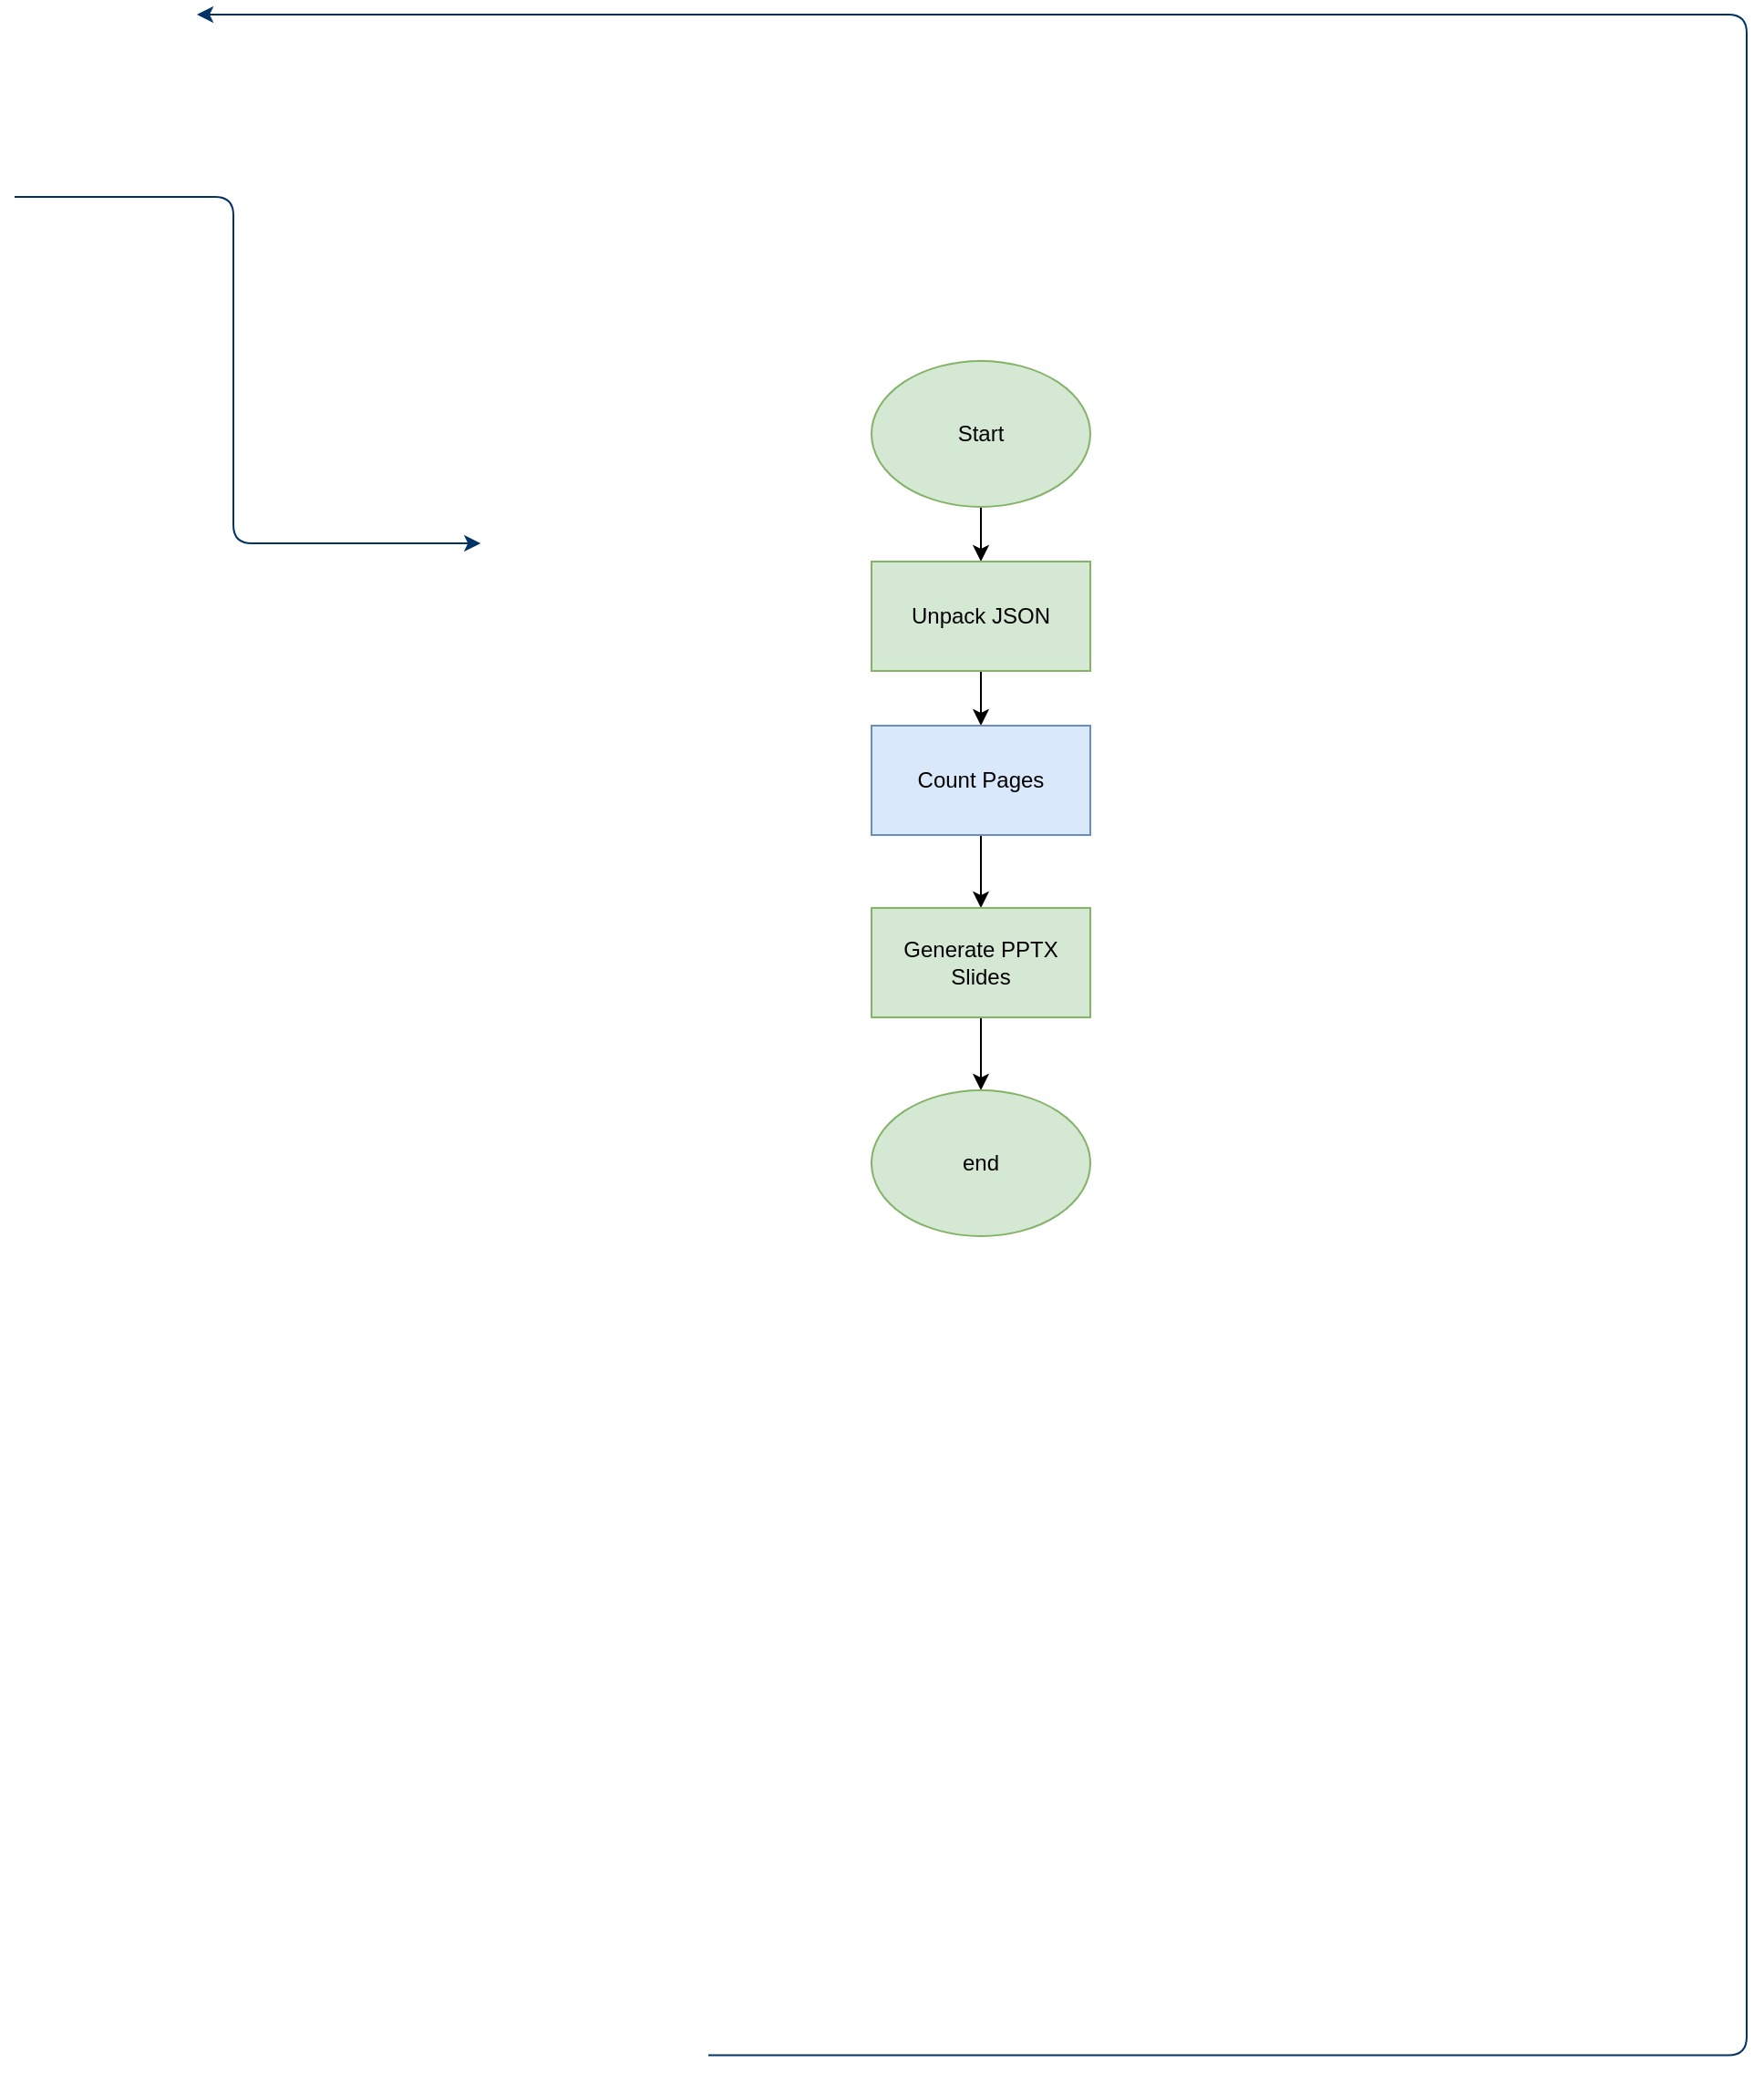 <mxfile version="21.6.1" type="device" pages="9">
  <diagram id="6a731a19-8d31-9384-78a2-239565b7b9f0" name="Page-1">
    <mxGraphModel dx="1050" dy="621" grid="1" gridSize="10" guides="1" tooltips="1" connect="1" arrows="1" fold="1" page="1" pageScale="1" pageWidth="1169" pageHeight="827" background="none" math="0" shadow="0">
      <root>
        <mxCell id="0" />
        <mxCell id="1" parent="0" />
        <mxCell id="45" value="" style="edgeStyle=elbowEdgeStyle;elbow=horizontal;exitX=1;exitY=0.5;exitPerimeter=0;entryX=0.905;entryY=0.5;entryPerimeter=0;fontStyle=1;strokeColor=#003366;strokeWidth=1;html=1;" parent="1" target="34" edge="1">
          <mxGeometry width="100" height="100" as="geometry">
            <mxPoint x="380.5" y="1119.25" as="sourcePoint" />
            <mxPoint x="100" as="targetPoint" />
            <Array as="points">
              <mxPoint x="950" y="1320" />
            </Array>
          </mxGeometry>
        </mxCell>
        <mxCell id="54" value="" style="edgeStyle=elbowEdgeStyle;elbow=horizontal;exitX=0;exitY=0.5;exitPerimeter=0;entryX=0.095;entryY=0.5;entryPerimeter=0;fontStyle=1;strokeColor=#003366;strokeWidth=1;html=1;" parent="1" source="37" edge="1">
          <mxGeometry width="100" height="100" as="geometry">
            <mxPoint y="100" as="sourcePoint" />
            <mxPoint x="255.605" y="290" as="targetPoint" />
            <Array as="points">
              <mxPoint x="120" y="970" />
            </Array>
          </mxGeometry>
        </mxCell>
        <mxCell id="KTG8IBLN-vDnrSHWCex_-54" style="edgeStyle=orthogonalEdgeStyle;rounded=0;orthogonalLoop=1;jettySize=auto;html=1;exitX=0.5;exitY=1;exitDx=0;exitDy=0;entryX=0.5;entryY=0;entryDx=0;entryDy=0;" edge="1" parent="1" source="76cdxx3hCkQe9aA7eEIk-56" target="76cdxx3hCkQe9aA7eEIk-63">
          <mxGeometry relative="1" as="geometry" />
        </mxCell>
        <mxCell id="76cdxx3hCkQe9aA7eEIk-56" value="Start" style="ellipse;whiteSpace=wrap;html=1;fillColor=#d5e8d4;strokeColor=#82b366;" vertex="1" parent="1">
          <mxGeometry x="470" y="190" width="120" height="80" as="geometry" />
        </mxCell>
        <mxCell id="76cdxx3hCkQe9aA7eEIk-66" style="edgeStyle=orthogonalEdgeStyle;rounded=0;orthogonalLoop=1;jettySize=auto;html=1;exitX=0.5;exitY=1;exitDx=0;exitDy=0;entryX=0.5;entryY=0;entryDx=0;entryDy=0;" edge="1" parent="1" source="76cdxx3hCkQe9aA7eEIk-63" target="76cdxx3hCkQe9aA7eEIk-65">
          <mxGeometry relative="1" as="geometry" />
        </mxCell>
        <mxCell id="76cdxx3hCkQe9aA7eEIk-63" value="Unpack JSON" style="rounded=0;whiteSpace=wrap;html=1;fillColor=#d5e8d4;strokeColor=#82b366;" vertex="1" parent="1">
          <mxGeometry x="470" y="300" width="120" height="60" as="geometry" />
        </mxCell>
        <mxCell id="76cdxx3hCkQe9aA7eEIk-68" style="edgeStyle=orthogonalEdgeStyle;rounded=0;orthogonalLoop=1;jettySize=auto;html=1;exitX=0.5;exitY=1;exitDx=0;exitDy=0;entryX=0.5;entryY=0;entryDx=0;entryDy=0;" edge="1" parent="1" source="76cdxx3hCkQe9aA7eEIk-65" target="76cdxx3hCkQe9aA7eEIk-67">
          <mxGeometry relative="1" as="geometry" />
        </mxCell>
        <mxCell id="76cdxx3hCkQe9aA7eEIk-65" value="Count Pages" style="rounded=0;whiteSpace=wrap;html=1;fillColor=#dae8fc;strokeColor=#6c8ebf;" vertex="1" parent="1">
          <mxGeometry x="470" y="390" width="120" height="60" as="geometry" />
        </mxCell>
        <mxCell id="KTG8IBLN-vDnrSHWCex_-55" style="edgeStyle=orthogonalEdgeStyle;rounded=0;orthogonalLoop=1;jettySize=auto;html=1;exitX=0.5;exitY=1;exitDx=0;exitDy=0;entryX=0.5;entryY=0;entryDx=0;entryDy=0;" edge="1" parent="1" source="76cdxx3hCkQe9aA7eEIk-67" target="76cdxx3hCkQe9aA7eEIk-71">
          <mxGeometry relative="1" as="geometry" />
        </mxCell>
        <mxCell id="76cdxx3hCkQe9aA7eEIk-67" value="Generate PPTX&lt;br&gt;Slides" style="rounded=0;whiteSpace=wrap;html=1;fillColor=#d5e8d4;strokeColor=#82b366;" vertex="1" parent="1">
          <mxGeometry x="470" y="490" width="120" height="60" as="geometry" />
        </mxCell>
        <mxCell id="76cdxx3hCkQe9aA7eEIk-71" value="end" style="ellipse;whiteSpace=wrap;html=1;fillColor=#d5e8d4;strokeColor=#82b366;" vertex="1" parent="1">
          <mxGeometry x="470" y="590" width="120" height="80" as="geometry" />
        </mxCell>
      </root>
    </mxGraphModel>
  </diagram>
  <diagram id="b1gXTmzkl18julMsQB1U" name="Page-2">
    <mxGraphModel dx="1050" dy="1721" grid="1" gridSize="10" guides="1" tooltips="1" connect="1" arrows="1" fold="1" page="1" pageScale="1" pageWidth="850" pageHeight="1100" math="0" shadow="0">
      <root>
        <mxCell id="0" />
        <mxCell id="1" parent="0" />
        <mxCell id="zSqUxd0qQ4bsy7hK--BP-5" style="edgeStyle=orthogonalEdgeStyle;rounded=0;orthogonalLoop=1;jettySize=auto;html=1;exitX=0.5;exitY=1;exitDx=0;exitDy=0;entryX=0.5;entryY=0;entryDx=0;entryDy=0;" edge="1" parent="1" source="zSqUxd0qQ4bsy7hK--BP-3" target="zSqUxd0qQ4bsy7hK--BP-4">
          <mxGeometry relative="1" as="geometry" />
        </mxCell>
        <mxCell id="zSqUxd0qQ4bsy7hK--BP-3" value="Start" style="ellipse;whiteSpace=wrap;html=1;fillColor=#d5e8d4;strokeColor=#82b366;" vertex="1" parent="1">
          <mxGeometry x="350" y="190" width="120" height="80" as="geometry" />
        </mxCell>
        <mxCell id="zSqUxd0qQ4bsy7hK--BP-8" value="NO" style="edgeStyle=orthogonalEdgeStyle;rounded=0;orthogonalLoop=1;jettySize=auto;html=1;exitX=1;exitY=0.5;exitDx=0;exitDy=0;entryX=0;entryY=0.5;entryDx=0;entryDy=0;" edge="1" parent="1" source="zSqUxd0qQ4bsy7hK--BP-4" target="zSqUxd0qQ4bsy7hK--BP-7">
          <mxGeometry relative="1" as="geometry" />
        </mxCell>
        <mxCell id="zSqUxd0qQ4bsy7hK--BP-43" value="YES" style="edgeStyle=orthogonalEdgeStyle;rounded=0;orthogonalLoop=1;jettySize=auto;html=1;exitX=0.5;exitY=1;exitDx=0;exitDy=0;entryX=0.5;entryY=0;entryDx=0;entryDy=0;" edge="1" parent="1" source="zSqUxd0qQ4bsy7hK--BP-4" target="zSqUxd0qQ4bsy7hK--BP-37">
          <mxGeometry relative="1" as="geometry" />
        </mxCell>
        <mxCell id="zSqUxd0qQ4bsy7hK--BP-4" value="Last Page" style="rhombus;whiteSpace=wrap;html=1;fillColor=#d5e8d4;strokeColor=#82b366;" vertex="1" parent="1">
          <mxGeometry x="370" y="390" width="80" height="80" as="geometry" />
        </mxCell>
        <mxCell id="zSqUxd0qQ4bsy7hK--BP-9" style="edgeStyle=orthogonalEdgeStyle;rounded=0;orthogonalLoop=1;jettySize=auto;html=1;exitX=0.5;exitY=0;exitDx=0;exitDy=0;entryX=0.5;entryY=0;entryDx=0;entryDy=0;" edge="1" parent="1" source="zSqUxd0qQ4bsy7hK--BP-7" target="zSqUxd0qQ4bsy7hK--BP-4">
          <mxGeometry relative="1" as="geometry">
            <Array as="points">
              <mxPoint x="610" y="320" />
              <mxPoint x="410" y="320" />
            </Array>
          </mxGeometry>
        </mxCell>
        <mxCell id="zSqUxd0qQ4bsy7hK--BP-11" style="edgeStyle=orthogonalEdgeStyle;rounded=0;orthogonalLoop=1;jettySize=auto;html=1;exitX=0.5;exitY=1;exitDx=0;exitDy=0;" edge="1" parent="1" source="zSqUxd0qQ4bsy7hK--BP-7" target="zSqUxd0qQ4bsy7hK--BP-10">
          <mxGeometry relative="1" as="geometry" />
        </mxCell>
        <mxCell id="zSqUxd0qQ4bsy7hK--BP-7" value="Match/Case&lt;br&gt;Slide Types" style="rounded=0;whiteSpace=wrap;html=1;fillColor=#d5e8d4;strokeColor=#82b366;" vertex="1" parent="1">
          <mxGeometry x="550" y="400" width="120" height="60" as="geometry" />
        </mxCell>
        <mxCell id="zSqUxd0qQ4bsy7hK--BP-14" value="NO" style="edgeStyle=orthogonalEdgeStyle;rounded=0;orthogonalLoop=1;jettySize=auto;html=1;exitX=0.5;exitY=1;exitDx=0;exitDy=0;entryX=0.5;entryY=0;entryDx=0;entryDy=0;" edge="1" parent="1" source="zSqUxd0qQ4bsy7hK--BP-10" target="zSqUxd0qQ4bsy7hK--BP-13">
          <mxGeometry relative="1" as="geometry" />
        </mxCell>
        <mxCell id="zSqUxd0qQ4bsy7hK--BP-27" value="YES" style="edgeStyle=orthogonalEdgeStyle;rounded=0;orthogonalLoop=1;jettySize=auto;html=1;exitX=1;exitY=0.5;exitDx=0;exitDy=0;entryX=0;entryY=0.5;entryDx=0;entryDy=0;" edge="1" parent="1" source="zSqUxd0qQ4bsy7hK--BP-10" target="zSqUxd0qQ4bsy7hK--BP-21">
          <mxGeometry relative="1" as="geometry" />
        </mxCell>
        <mxCell id="zSqUxd0qQ4bsy7hK--BP-10" value="Type&lt;br&gt;TITLE" style="rhombus;whiteSpace=wrap;html=1;fillColor=#d5e8d4;strokeColor=#82b366;" vertex="1" parent="1">
          <mxGeometry x="570" y="530" width="80" height="80" as="geometry" />
        </mxCell>
        <mxCell id="zSqUxd0qQ4bsy7hK--BP-16" style="edgeStyle=orthogonalEdgeStyle;rounded=0;orthogonalLoop=1;jettySize=auto;html=1;exitX=0.5;exitY=1;exitDx=0;exitDy=0;entryX=0.5;entryY=0;entryDx=0;entryDy=0;" edge="1" parent="1" source="zSqUxd0qQ4bsy7hK--BP-13" target="zSqUxd0qQ4bsy7hK--BP-15">
          <mxGeometry relative="1" as="geometry" />
        </mxCell>
        <mxCell id="zSqUxd0qQ4bsy7hK--BP-26" value="YES" style="edgeStyle=orthogonalEdgeStyle;rounded=0;orthogonalLoop=1;jettySize=auto;html=1;exitX=1;exitY=0.5;exitDx=0;exitDy=0;entryX=0;entryY=0.5;entryDx=0;entryDy=0;" edge="1" parent="1" source="zSqUxd0qQ4bsy7hK--BP-13" target="zSqUxd0qQ4bsy7hK--BP-22">
          <mxGeometry relative="1" as="geometry" />
        </mxCell>
        <mxCell id="fr7GO6VP7exdlCPfl5m8-1" value="NO" style="edgeStyle=orthogonalEdgeStyle;rounded=0;orthogonalLoop=1;jettySize=auto;html=1;" edge="1" parent="1" source="zSqUxd0qQ4bsy7hK--BP-13" target="zSqUxd0qQ4bsy7hK--BP-15">
          <mxGeometry relative="1" as="geometry" />
        </mxCell>
        <mxCell id="zSqUxd0qQ4bsy7hK--BP-13" value="Type&lt;br&gt;TXT" style="rhombus;whiteSpace=wrap;html=1;fillColor=#d5e8d4;strokeColor=#82b366;" vertex="1" parent="1">
          <mxGeometry x="570" y="660" width="80" height="80" as="geometry" />
        </mxCell>
        <mxCell id="zSqUxd0qQ4bsy7hK--BP-18" value="NO" style="edgeStyle=orthogonalEdgeStyle;rounded=0;orthogonalLoop=1;jettySize=auto;html=1;exitX=0.5;exitY=1;exitDx=0;exitDy=0;entryX=0.5;entryY=0;entryDx=0;entryDy=0;" edge="1" parent="1" source="zSqUxd0qQ4bsy7hK--BP-15" target="zSqUxd0qQ4bsy7hK--BP-17">
          <mxGeometry relative="1" as="geometry" />
        </mxCell>
        <mxCell id="zSqUxd0qQ4bsy7hK--BP-28" value="YES" style="edgeStyle=orthogonalEdgeStyle;rounded=0;orthogonalLoop=1;jettySize=auto;html=1;exitX=1;exitY=0.5;exitDx=0;exitDy=0;entryX=0;entryY=0.5;entryDx=0;entryDy=0;" edge="1" parent="1" source="zSqUxd0qQ4bsy7hK--BP-15" target="zSqUxd0qQ4bsy7hK--BP-23">
          <mxGeometry relative="1" as="geometry" />
        </mxCell>
        <mxCell id="zSqUxd0qQ4bsy7hK--BP-15" value="Type&lt;br&gt;LIST" style="rhombus;whiteSpace=wrap;html=1;fillColor=#d5e8d4;strokeColor=#82b366;" vertex="1" parent="1">
          <mxGeometry x="570" y="790" width="80" height="80" as="geometry" />
        </mxCell>
        <mxCell id="zSqUxd0qQ4bsy7hK--BP-20" value="NO" style="edgeStyle=orthogonalEdgeStyle;rounded=0;orthogonalLoop=1;jettySize=auto;html=1;exitX=0.5;exitY=1;exitDx=0;exitDy=0;entryX=0.5;entryY=0;entryDx=0;entryDy=0;" edge="1" parent="1" source="zSqUxd0qQ4bsy7hK--BP-17" target="zSqUxd0qQ4bsy7hK--BP-19">
          <mxGeometry relative="1" as="geometry" />
        </mxCell>
        <mxCell id="zSqUxd0qQ4bsy7hK--BP-29" value="YES" style="edgeStyle=orthogonalEdgeStyle;rounded=0;orthogonalLoop=1;jettySize=auto;html=1;exitX=1;exitY=0.5;exitDx=0;exitDy=0;entryX=0;entryY=0.5;entryDx=0;entryDy=0;" edge="1" parent="1" source="zSqUxd0qQ4bsy7hK--BP-17" target="zSqUxd0qQ4bsy7hK--BP-24">
          <mxGeometry relative="1" as="geometry" />
        </mxCell>
        <mxCell id="zSqUxd0qQ4bsy7hK--BP-17" value="Type&lt;br&gt;PICTURE" style="rhombus;whiteSpace=wrap;html=1;fillColor=#d5e8d4;strokeColor=#82b366;" vertex="1" parent="1">
          <mxGeometry x="570" y="920" width="80" height="80" as="geometry" />
        </mxCell>
        <mxCell id="zSqUxd0qQ4bsy7hK--BP-30" value="YES" style="edgeStyle=orthogonalEdgeStyle;rounded=0;orthogonalLoop=1;jettySize=auto;html=1;exitX=1;exitY=0.5;exitDx=0;exitDy=0;entryX=0;entryY=0.5;entryDx=0;entryDy=0;" edge="1" parent="1" source="zSqUxd0qQ4bsy7hK--BP-19" target="zSqUxd0qQ4bsy7hK--BP-25">
          <mxGeometry relative="1" as="geometry" />
        </mxCell>
        <mxCell id="zSqUxd0qQ4bsy7hK--BP-32" value="NO" style="edgeStyle=orthogonalEdgeStyle;rounded=0;orthogonalLoop=1;jettySize=auto;html=1;exitX=0.5;exitY=1;exitDx=0;exitDy=0;entryX=0.5;entryY=0;entryDx=0;entryDy=0;" edge="1" parent="1" source="zSqUxd0qQ4bsy7hK--BP-19" target="zSqUxd0qQ4bsy7hK--BP-31">
          <mxGeometry relative="1" as="geometry" />
        </mxCell>
        <mxCell id="zSqUxd0qQ4bsy7hK--BP-19" value="Type&lt;br&gt;PLOT" style="rhombus;whiteSpace=wrap;html=1;fillColor=#d5e8d4;strokeColor=#82b366;" vertex="1" parent="1">
          <mxGeometry x="570" y="1050" width="80" height="80" as="geometry" />
        </mxCell>
        <mxCell id="zSqUxd0qQ4bsy7hK--BP-21" value="GenTitleSlide()" style="rounded=0;whiteSpace=wrap;html=1;fillColor=#d5e8d4;strokeColor=#82b366;" vertex="1" parent="1">
          <mxGeometry x="790" y="540" width="120" height="60" as="geometry" />
        </mxCell>
        <mxCell id="zSqUxd0qQ4bsy7hK--BP-22" value="GenTextSlide()" style="rounded=0;whiteSpace=wrap;html=1;fillColor=#d5e8d4;strokeColor=#82b366;" vertex="1" parent="1">
          <mxGeometry x="790" y="670" width="120" height="60" as="geometry" />
        </mxCell>
        <mxCell id="zSqUxd0qQ4bsy7hK--BP-23" value="GenListSlide()" style="rounded=0;whiteSpace=wrap;html=1;fillColor=#d5e8d4;strokeColor=#82b366;" vertex="1" parent="1">
          <mxGeometry x="790" y="800" width="120" height="60" as="geometry" />
        </mxCell>
        <mxCell id="zSqUxd0qQ4bsy7hK--BP-24" value="GenPictureSlide()" style="rounded=0;whiteSpace=wrap;html=1;fillColor=#d5e8d4;strokeColor=#82b366;" vertex="1" parent="1">
          <mxGeometry x="790" y="930" width="120" height="60" as="geometry" />
        </mxCell>
        <mxCell id="zSqUxd0qQ4bsy7hK--BP-25" value="GenPlotSlide()" style="rounded=0;whiteSpace=wrap;html=1;fillColor=#d5e8d4;strokeColor=#82b366;" vertex="1" parent="1">
          <mxGeometry x="790" y="1060" width="120" height="60" as="geometry" />
        </mxCell>
        <mxCell id="zSqUxd0qQ4bsy7hK--BP-34" style="edgeStyle=orthogonalEdgeStyle;rounded=0;orthogonalLoop=1;jettySize=auto;html=1;exitX=1;exitY=0.5;exitDx=0;exitDy=0;entryX=0;entryY=0.5;entryDx=0;entryDy=0;" edge="1" parent="1" source="zSqUxd0qQ4bsy7hK--BP-31" target="zSqUxd0qQ4bsy7hK--BP-33">
          <mxGeometry relative="1" as="geometry" />
        </mxCell>
        <mxCell id="zSqUxd0qQ4bsy7hK--BP-31" value="DEFAULT" style="rhombus;whiteSpace=wrap;html=1;" vertex="1" parent="1">
          <mxGeometry x="570" y="1180" width="80" height="80" as="geometry" />
        </mxCell>
        <mxCell id="zSqUxd0qQ4bsy7hK--BP-33" value="Exception:&lt;br&gt;Unsupported Slide Type" style="rounded=0;whiteSpace=wrap;html=1;" vertex="1" parent="1">
          <mxGeometry x="790" y="1190" width="120" height="60" as="geometry" />
        </mxCell>
        <mxCell id="zSqUxd0qQ4bsy7hK--BP-37" value="End" style="ellipse;whiteSpace=wrap;html=1;fillColor=#d5e8d4;strokeColor=#82b366;" vertex="1" parent="1">
          <mxGeometry x="350" y="530" width="120" height="80" as="geometry" />
        </mxCell>
        <mxCell id="zSqUxd0qQ4bsy7hK--BP-42" value="GenPPTX()" style="text;strokeColor=none;fillColor=none;html=1;fontSize=24;fontStyle=1;verticalAlign=middle;align=center;" vertex="1" parent="1">
          <mxGeometry x="495" y="-10" width="230" height="40" as="geometry" />
        </mxCell>
        <mxCell id="zSqUxd0qQ4bsy7hK--BP-45" style="edgeStyle=orthogonalEdgeStyle;rounded=0;orthogonalLoop=1;jettySize=auto;html=1;exitX=0.5;exitY=1;exitDx=0;exitDy=0;entryX=0.5;entryY=0;entryDx=0;entryDy=0;" edge="1" parent="1" source="zSqUxd0qQ4bsy7hK--BP-44" target="zSqUxd0qQ4bsy7hK--BP-3">
          <mxGeometry relative="1" as="geometry" />
        </mxCell>
        <mxCell id="zSqUxd0qQ4bsy7hK--BP-44" value="Save as&lt;br&gt;filename.pptx" style="shape=parallelogram;perimeter=parallelogramPerimeter;whiteSpace=wrap;html=1;fixedSize=1;fillColor=#d5e8d4;strokeColor=#82b366;" vertex="1" parent="1">
          <mxGeometry x="350" y="80" width="120" height="60" as="geometry" />
        </mxCell>
      </root>
    </mxGraphModel>
  </diagram>
  <diagram id="LwxpTG7QA8kuLgFd490j" name="Page-3">
    <mxGraphModel dx="1050" dy="621" grid="1" gridSize="10" guides="1" tooltips="1" connect="1" arrows="1" fold="1" page="1" pageScale="1" pageWidth="850" pageHeight="1100" math="0" shadow="0">
      <root>
        <mxCell id="0" />
        <mxCell id="1" parent="0" />
        <mxCell id="_nABHGROyhqZWJCQyQNo-1" value="Unpack JSON" style="text;strokeColor=none;fillColor=none;html=1;fontSize=24;fontStyle=1;verticalAlign=middle;align=center;" vertex="1" parent="1">
          <mxGeometry x="340" y="20" width="170" height="40" as="geometry" />
        </mxCell>
        <mxCell id="_nABHGROyhqZWJCQyQNo-5" style="edgeStyle=orthogonalEdgeStyle;rounded=0;orthogonalLoop=1;jettySize=auto;html=1;exitX=0.5;exitY=1;exitDx=0;exitDy=0;entryX=0.5;entryY=0;entryDx=0;entryDy=0;" edge="1" parent="1" source="_nABHGROyhqZWJCQyQNo-2" target="_nABHGROyhqZWJCQyQNo-4">
          <mxGeometry relative="1" as="geometry" />
        </mxCell>
        <mxCell id="_nABHGROyhqZWJCQyQNo-2" value="JSON File" style="shape=parallelogram;perimeter=parallelogramPerimeter;whiteSpace=wrap;html=1;fixedSize=1;fillColor=#d5e8d4;strokeColor=#82b366;" vertex="1" parent="1">
          <mxGeometry x="365" y="80" width="120" height="60" as="geometry" />
        </mxCell>
        <mxCell id="_nABHGROyhqZWJCQyQNo-7" style="edgeStyle=orthogonalEdgeStyle;rounded=0;orthogonalLoop=1;jettySize=auto;html=1;exitX=0.5;exitY=1;exitDx=0;exitDy=0;entryX=0.5;entryY=0;entryDx=0;entryDy=0;" edge="1" parent="1" source="_nABHGROyhqZWJCQyQNo-4" target="_nABHGROyhqZWJCQyQNo-6">
          <mxGeometry relative="1" as="geometry" />
        </mxCell>
        <mxCell id="_nABHGROyhqZWJCQyQNo-4" value="loads.json()" style="rounded=0;whiteSpace=wrap;html=1;fillColor=#d5e8d4;strokeColor=#82b366;" vertex="1" parent="1">
          <mxGeometry x="365" y="200" width="120" height="60" as="geometry" />
        </mxCell>
        <mxCell id="_nABHGROyhqZWJCQyQNo-6" value="Prints(JSON)" style="shape=parallelogram;perimeter=parallelogramPerimeter;whiteSpace=wrap;html=1;fixedSize=1;fillColor=#d5e8d4;strokeColor=#82b366;" vertex="1" parent="1">
          <mxGeometry x="365" y="320" width="120" height="60" as="geometry" />
        </mxCell>
      </root>
    </mxGraphModel>
  </diagram>
  <diagram id="CyYCNupIj_0WycaZg77a" name="Page-4">
    <mxGraphModel dx="1050" dy="621" grid="1" gridSize="10" guides="1" tooltips="1" connect="1" arrows="1" fold="1" page="1" pageScale="1" pageWidth="850" pageHeight="1100" math="0" shadow="0">
      <root>
        <mxCell id="0" />
        <mxCell id="1" parent="0" />
        <mxCell id="0CVorMelU8-zcjIYUX6N-1" value="Count pages" style="text;strokeColor=none;fillColor=none;html=1;fontSize=24;fontStyle=1;verticalAlign=middle;align=center;" vertex="1" parent="1">
          <mxGeometry x="340" y="100" width="160" height="40" as="geometry" />
        </mxCell>
        <mxCell id="0CVorMelU8-zcjIYUX6N-6" style="edgeStyle=orthogonalEdgeStyle;rounded=0;orthogonalLoop=1;jettySize=auto;html=1;exitX=0.5;exitY=1;exitDx=0;exitDy=0;entryX=0.5;entryY=0;entryDx=0;entryDy=0;" edge="1" parent="1" source="0CVorMelU8-zcjIYUX6N-2" target="0CVorMelU8-zcjIYUX6N-5">
          <mxGeometry relative="1" as="geometry" />
        </mxCell>
        <mxCell id="0CVorMelU8-zcjIYUX6N-2" value="start" style="ellipse;whiteSpace=wrap;html=1;" vertex="1" parent="1">
          <mxGeometry x="360" y="310" width="120" height="80" as="geometry" />
        </mxCell>
        <mxCell id="0CVorMelU8-zcjIYUX6N-4" style="edgeStyle=orthogonalEdgeStyle;rounded=0;orthogonalLoop=1;jettySize=auto;html=1;exitX=0.5;exitY=1;exitDx=0;exitDy=0;entryX=0.5;entryY=0;entryDx=0;entryDy=0;" edge="1" parent="1" source="0CVorMelU8-zcjIYUX6N-3" target="0CVorMelU8-zcjIYUX6N-2">
          <mxGeometry relative="1" as="geometry" />
        </mxCell>
        <mxCell id="0CVorMelU8-zcjIYUX6N-3" value="JSON&lt;br&gt;dictionary" style="shape=parallelogram;perimeter=parallelogramPerimeter;whiteSpace=wrap;html=1;fixedSize=1;" vertex="1" parent="1">
          <mxGeometry x="360" y="190" width="120" height="60" as="geometry" />
        </mxCell>
        <mxCell id="0CVorMelU8-zcjIYUX6N-8" style="edgeStyle=orthogonalEdgeStyle;rounded=0;orthogonalLoop=1;jettySize=auto;html=1;exitX=0.5;exitY=1;exitDx=0;exitDy=0;" edge="1" parent="1" source="0CVorMelU8-zcjIYUX6N-5" target="0CVorMelU8-zcjIYUX6N-7">
          <mxGeometry relative="1" as="geometry" />
        </mxCell>
        <mxCell id="0CVorMelU8-zcjIYUX6N-5" value="Counter(pages)" style="rounded=0;whiteSpace=wrap;html=1;" vertex="1" parent="1">
          <mxGeometry x="360" y="440" width="120" height="60" as="geometry" />
        </mxCell>
        <mxCell id="0CVorMelU8-zcjIYUX6N-10" style="edgeStyle=orthogonalEdgeStyle;rounded=0;orthogonalLoop=1;jettySize=auto;html=1;exitX=0.5;exitY=1;exitDx=0;exitDy=0;" edge="1" parent="1" source="0CVorMelU8-zcjIYUX6N-7" target="0CVorMelU8-zcjIYUX6N-9">
          <mxGeometry relative="1" as="geometry" />
        </mxCell>
        <mxCell id="0CVorMelU8-zcjIYUX6N-7" value="total_pages" style="shape=parallelogram;perimeter=parallelogramPerimeter;whiteSpace=wrap;html=1;fixedSize=1;" vertex="1" parent="1">
          <mxGeometry x="360" y="580" width="120" height="60" as="geometry" />
        </mxCell>
        <mxCell id="0CVorMelU8-zcjIYUX6N-9" value="end" style="ellipse;whiteSpace=wrap;html=1;" vertex="1" parent="1">
          <mxGeometry x="360" y="710" width="120" height="80" as="geometry" />
        </mxCell>
      </root>
    </mxGraphModel>
  </diagram>
  <diagram id="n-ywczaPyEFuN8P-5DlL" name="Page-5">
    <mxGraphModel dx="1050" dy="1721" grid="1" gridSize="10" guides="1" tooltips="1" connect="1" arrows="1" fold="1" page="1" pageScale="1" pageWidth="850" pageHeight="1100" math="0" shadow="0">
      <root>
        <mxCell id="0" />
        <mxCell id="1" parent="0" />
        <mxCell id="LMty3lx9UMoHID9Vutdv-1" value="GenTextFile()" style="text;strokeColor=none;fillColor=none;html=1;fontSize=24;fontStyle=1;verticalAlign=middle;align=center;" vertex="1" parent="1">
          <mxGeometry x="360" y="-40" width="100" height="40" as="geometry" />
        </mxCell>
        <mxCell id="2Qj7Z7prdVUZrqBDubkO-5" style="edgeStyle=orthogonalEdgeStyle;rounded=0;orthogonalLoop=1;jettySize=auto;html=1;exitX=0.5;exitY=1;exitDx=0;exitDy=0;" edge="1" parent="1" source="LMty3lx9UMoHID9Vutdv-2" target="2Qj7Z7prdVUZrqBDubkO-2">
          <mxGeometry relative="1" as="geometry" />
        </mxCell>
        <mxCell id="LMty3lx9UMoHID9Vutdv-2" value="start" style="ellipse;whiteSpace=wrap;html=1;" vertex="1" parent="1">
          <mxGeometry x="350" y="140" width="120" height="80" as="geometry" />
        </mxCell>
        <mxCell id="2Qj7Z7prdVUZrqBDubkO-6" style="edgeStyle=orthogonalEdgeStyle;rounded=0;orthogonalLoop=1;jettySize=auto;html=1;exitX=0.5;exitY=1;exitDx=0;exitDy=0;entryX=0.5;entryY=0;entryDx=0;entryDy=0;" edge="1" parent="1" source="LMty3lx9UMoHID9Vutdv-3" target="LMty3lx9UMoHID9Vutdv-2">
          <mxGeometry relative="1" as="geometry" />
        </mxCell>
        <mxCell id="LMty3lx9UMoHID9Vutdv-3" value="Receive data&lt;br&gt;from&lt;br&gt;GENPPTX" style="shape=parallelogram;perimeter=parallelogramPerimeter;whiteSpace=wrap;html=1;fixedSize=1;" vertex="1" parent="1">
          <mxGeometry x="350" y="30" width="120" height="60" as="geometry" />
        </mxCell>
        <mxCell id="5ri1x1vNO1LDh6Uj5rl5-4" value="YES" style="edgeStyle=orthogonalEdgeStyle;rounded=0;orthogonalLoop=1;jettySize=auto;html=1;exitX=0.5;exitY=1;exitDx=0;exitDy=0;" edge="1" parent="1" source="H_JHZbV8j1LzkQ7U2dm2-1" target="5ri1x1vNO1LDh6Uj5rl5-3">
          <mxGeometry relative="1" as="geometry" />
        </mxCell>
        <mxCell id="5ri1x1vNO1LDh6Uj5rl5-7" value="NO" style="edgeStyle=orthogonalEdgeStyle;rounded=0;orthogonalLoop=1;jettySize=auto;html=1;exitX=1;exitY=0.5;exitDx=0;exitDy=0;entryX=0;entryY=0.5;entryDx=0;entryDy=0;" edge="1" parent="1" source="H_JHZbV8j1LzkQ7U2dm2-1" target="5ri1x1vNO1LDh6Uj5rl5-6">
          <mxGeometry relative="1" as="geometry" />
        </mxCell>
        <mxCell id="H_JHZbV8j1LzkQ7U2dm2-1" value="Last&lt;br&gt;Paragraph" style="rhombus;whiteSpace=wrap;html=1;" vertex="1" parent="1">
          <mxGeometry x="370" y="390" width="80" height="80" as="geometry" />
        </mxCell>
        <mxCell id="5ri1x1vNO1LDh6Uj5rl5-2" value="End" style="ellipse;whiteSpace=wrap;html=1;" vertex="1" parent="1">
          <mxGeometry x="350" y="650" width="120" height="80" as="geometry" />
        </mxCell>
        <mxCell id="5ri1x1vNO1LDh6Uj5rl5-5" style="edgeStyle=orthogonalEdgeStyle;rounded=0;orthogonalLoop=1;jettySize=auto;html=1;exitX=0.5;exitY=1;exitDx=0;exitDy=0;entryX=0.5;entryY=0;entryDx=0;entryDy=0;" edge="1" parent="1" source="5ri1x1vNO1LDh6Uj5rl5-3" target="5ri1x1vNO1LDh6Uj5rl5-2">
          <mxGeometry relative="1" as="geometry" />
        </mxCell>
        <mxCell id="5ri1x1vNO1LDh6Uj5rl5-3" value="Save(pptx file)" style="rounded=0;whiteSpace=wrap;html=1;" vertex="1" parent="1">
          <mxGeometry x="350" y="530" width="120" height="60" as="geometry" />
        </mxCell>
        <mxCell id="2Qj7Z7prdVUZrqBDubkO-1" style="edgeStyle=orthogonalEdgeStyle;rounded=0;orthogonalLoop=1;jettySize=auto;html=1;exitX=0.5;exitY=0;exitDx=0;exitDy=0;entryX=0.5;entryY=0;entryDx=0;entryDy=0;" edge="1" parent="1" source="5ri1x1vNO1LDh6Uj5rl5-6" target="H_JHZbV8j1LzkQ7U2dm2-1">
          <mxGeometry relative="1" as="geometry">
            <Array as="points">
              <mxPoint x="640" y="360" />
              <mxPoint x="410" y="360" />
            </Array>
          </mxGeometry>
        </mxCell>
        <mxCell id="5ri1x1vNO1LDh6Uj5rl5-6" value="insert paragraph" style="rounded=0;whiteSpace=wrap;html=1;" vertex="1" parent="1">
          <mxGeometry x="580" y="400" width="120" height="60" as="geometry" />
        </mxCell>
        <mxCell id="2Qj7Z7prdVUZrqBDubkO-3" style="edgeStyle=orthogonalEdgeStyle;rounded=0;orthogonalLoop=1;jettySize=auto;html=1;exitX=0.5;exitY=1;exitDx=0;exitDy=0;" edge="1" parent="1" source="2Qj7Z7prdVUZrqBDubkO-2">
          <mxGeometry relative="1" as="geometry">
            <mxPoint x="410" y="390" as="targetPoint" />
          </mxGeometry>
        </mxCell>
        <mxCell id="2Qj7Z7prdVUZrqBDubkO-2" value="insert title" style="rounded=0;whiteSpace=wrap;html=1;" vertex="1" parent="1">
          <mxGeometry x="350" y="270" width="120" height="60" as="geometry" />
        </mxCell>
      </root>
    </mxGraphModel>
  </diagram>
  <diagram id="B7uWxvZPvDcgJGjOmuQ3" name="Page-6">
    <mxGraphModel dx="1050" dy="621" grid="1" gridSize="10" guides="1" tooltips="1" connect="1" arrows="1" fold="1" page="1" pageScale="1" pageWidth="850" pageHeight="1100" math="0" shadow="0">
      <root>
        <mxCell id="0" />
        <mxCell id="1" parent="0" />
        <mxCell id="oTG_AerIkkgemfg6cgB2-1" value="GenListSlide()" style="text;strokeColor=none;fillColor=none;html=1;fontSize=24;fontStyle=1;verticalAlign=middle;align=center;" vertex="1" parent="1">
          <mxGeometry x="375" y="40" width="100" height="40" as="geometry" />
        </mxCell>
        <mxCell id="mN0TA8FB1UWcOW-QyCeO-1" style="edgeStyle=orthogonalEdgeStyle;rounded=0;orthogonalLoop=1;jettySize=auto;html=1;exitX=0.5;exitY=1;exitDx=0;exitDy=0;" edge="1" parent="1" source="mN0TA8FB1UWcOW-QyCeO-2" target="mN0TA8FB1UWcOW-QyCeO-5">
          <mxGeometry relative="1" as="geometry" />
        </mxCell>
        <mxCell id="mN0TA8FB1UWcOW-QyCeO-2" value="start" style="ellipse;whiteSpace=wrap;html=1;" vertex="1" parent="1">
          <mxGeometry x="355" y="230" width="120" height="80" as="geometry" />
        </mxCell>
        <mxCell id="mN0TA8FB1UWcOW-QyCeO-3" style="edgeStyle=orthogonalEdgeStyle;rounded=0;orthogonalLoop=1;jettySize=auto;html=1;exitX=0.5;exitY=1;exitDx=0;exitDy=0;entryX=0.5;entryY=0;entryDx=0;entryDy=0;" edge="1" parent="1" source="mN0TA8FB1UWcOW-QyCeO-4" target="mN0TA8FB1UWcOW-QyCeO-2">
          <mxGeometry relative="1" as="geometry" />
        </mxCell>
        <mxCell id="mN0TA8FB1UWcOW-QyCeO-4" value="Receive data&lt;br&gt;from&lt;br&gt;GENPPTX" style="shape=parallelogram;perimeter=parallelogramPerimeter;whiteSpace=wrap;html=1;fixedSize=1;" vertex="1" parent="1">
          <mxGeometry x="355" y="120" width="120" height="60" as="geometry" />
        </mxCell>
        <mxCell id="mN0TA8FB1UWcOW-QyCeO-7" style="edgeStyle=orthogonalEdgeStyle;rounded=0;orthogonalLoop=1;jettySize=auto;html=1;exitX=0.5;exitY=1;exitDx=0;exitDy=0;" edge="1" parent="1" source="mN0TA8FB1UWcOW-QyCeO-5" target="mN0TA8FB1UWcOW-QyCeO-6">
          <mxGeometry relative="1" as="geometry" />
        </mxCell>
        <mxCell id="mN0TA8FB1UWcOW-QyCeO-5" value="insert title" style="rounded=0;whiteSpace=wrap;html=1;fillColor=#d5e8d4;strokeColor=#82b366;" vertex="1" parent="1">
          <mxGeometry x="355" y="360" width="120" height="60" as="geometry" />
        </mxCell>
        <mxCell id="nXRKV_otelX0xhpdEwvg-2" style="edgeStyle=orthogonalEdgeStyle;rounded=0;orthogonalLoop=1;jettySize=auto;html=1;exitX=0.5;exitY=1;exitDx=0;exitDy=0;" edge="1" parent="1" source="mN0TA8FB1UWcOW-QyCeO-6" target="nXRKV_otelX0xhpdEwvg-1">
          <mxGeometry relative="1" as="geometry" />
        </mxCell>
        <mxCell id="nXRKV_otelX0xhpdEwvg-6" value="NO" style="edgeStyle=orthogonalEdgeStyle;rounded=0;orthogonalLoop=1;jettySize=auto;html=1;exitX=1;exitY=0.5;exitDx=0;exitDy=0;entryX=0;entryY=0.5;entryDx=0;entryDy=0;" edge="1" parent="1" source="mN0TA8FB1UWcOW-QyCeO-6" target="T1UBRP52lxGLGPB4bUiP-6">
          <mxGeometry relative="1" as="geometry" />
        </mxCell>
        <mxCell id="mN0TA8FB1UWcOW-QyCeO-6" value="last list&lt;br&gt;item" style="rhombus;whiteSpace=wrap;html=1;" vertex="1" parent="1">
          <mxGeometry x="375" y="540" width="80" height="80" as="geometry" />
        </mxCell>
        <mxCell id="T1UBRP52lxGLGPB4bUiP-1" value="end" style="ellipse;whiteSpace=wrap;html=1;" vertex="1" parent="1">
          <mxGeometry x="355" y="760" width="120" height="80" as="geometry" />
        </mxCell>
        <mxCell id="nXRKV_otelX0xhpdEwvg-8" value="FALSE" style="edgeStyle=orthogonalEdgeStyle;rounded=0;orthogonalLoop=1;jettySize=auto;html=1;exitX=0.5;exitY=0;exitDx=0;exitDy=0;entryX=1;entryY=0.5;entryDx=0;entryDy=0;" edge="1" parent="1" source="T1UBRP52lxGLGPB4bUiP-6" target="nXRKV_otelX0xhpdEwvg-5">
          <mxGeometry relative="1" as="geometry" />
        </mxCell>
        <mxCell id="nXRKV_otelX0xhpdEwvg-16" value="YES" style="edgeStyle=orthogonalEdgeStyle;rounded=0;orthogonalLoop=1;jettySize=auto;html=1;exitX=1;exitY=0.5;exitDx=0;exitDy=0;" edge="1" parent="1" source="T1UBRP52lxGLGPB4bUiP-6" target="nXRKV_otelX0xhpdEwvg-13">
          <mxGeometry relative="1" as="geometry" />
        </mxCell>
        <mxCell id="T1UBRP52lxGLGPB4bUiP-6" value="sublistItems" style="rhombus;whiteSpace=wrap;html=1;" vertex="1" parent="1">
          <mxGeometry x="740" y="540" width="80" height="80" as="geometry" />
        </mxCell>
        <mxCell id="nXRKV_otelX0xhpdEwvg-14" value="NO" style="edgeStyle=orthogonalEdgeStyle;rounded=0;orthogonalLoop=1;jettySize=auto;html=1;exitX=0.5;exitY=1;exitDx=0;exitDy=0;entryX=0.5;entryY=0;entryDx=0;entryDy=0;" edge="1" parent="1" source="T1UBRP52lxGLGPB4bUiP-11" target="T1UBRP52lxGLGPB4bUiP-14">
          <mxGeometry relative="1" as="geometry" />
        </mxCell>
        <mxCell id="T1UBRP52lxGLGPB4bUiP-11" value="last&lt;br&gt;sublist&lt;br&gt;item" style="rhombus;whiteSpace=wrap;html=1;" vertex="1" parent="1">
          <mxGeometry x="1130" y="540" width="80" height="80" as="geometry" />
        </mxCell>
        <mxCell id="nXRKV_otelX0xhpdEwvg-15" style="edgeStyle=orthogonalEdgeStyle;rounded=0;orthogonalLoop=1;jettySize=auto;html=1;exitX=1;exitY=0.5;exitDx=0;exitDy=0;entryX=1;entryY=0.5;entryDx=0;entryDy=0;" edge="1" parent="1" source="T1UBRP52lxGLGPB4bUiP-14" target="T1UBRP52lxGLGPB4bUiP-11">
          <mxGeometry relative="1" as="geometry">
            <Array as="points">
              <mxPoint x="1300" y="690" />
              <mxPoint x="1300" y="580" />
            </Array>
          </mxGeometry>
        </mxCell>
        <mxCell id="T1UBRP52lxGLGPB4bUiP-14" value="insert sublist item" style="rounded=0;whiteSpace=wrap;html=1;fillColor=#d5e8d4;strokeColor=#82b366;" vertex="1" parent="1">
          <mxGeometry x="1110" y="660" width="120" height="60" as="geometry" />
        </mxCell>
        <mxCell id="nXRKV_otelX0xhpdEwvg-3" style="edgeStyle=orthogonalEdgeStyle;rounded=0;orthogonalLoop=1;jettySize=auto;html=1;exitX=0.5;exitY=1;exitDx=0;exitDy=0;" edge="1" parent="1" source="nXRKV_otelX0xhpdEwvg-1" target="T1UBRP52lxGLGPB4bUiP-1">
          <mxGeometry relative="1" as="geometry" />
        </mxCell>
        <mxCell id="nXRKV_otelX0xhpdEwvg-1" value="save(pptx file)" style="rounded=0;whiteSpace=wrap;html=1;fillColor=#d5e8d4;strokeColor=#82b366;" vertex="1" parent="1">
          <mxGeometry x="355" y="660" width="120" height="60" as="geometry" />
        </mxCell>
        <mxCell id="nXRKV_otelX0xhpdEwvg-7" style="edgeStyle=orthogonalEdgeStyle;rounded=0;orthogonalLoop=1;jettySize=auto;html=1;exitX=0;exitY=0.5;exitDx=0;exitDy=0;" edge="1" parent="1" source="nXRKV_otelX0xhpdEwvg-5" target="mN0TA8FB1UWcOW-QyCeO-6">
          <mxGeometry relative="1" as="geometry" />
        </mxCell>
        <mxCell id="nXRKV_otelX0xhpdEwvg-5" value="insert list item" style="rounded=0;whiteSpace=wrap;html=1;fillColor=#d5e8d4;strokeColor=#82b366;" vertex="1" parent="1">
          <mxGeometry x="550" y="460" width="120" height="60" as="geometry" />
        </mxCell>
        <mxCell id="nXRKV_otelX0xhpdEwvg-17" style="edgeStyle=orthogonalEdgeStyle;rounded=0;orthogonalLoop=1;jettySize=auto;html=1;exitX=1;exitY=0.5;exitDx=0;exitDy=0;" edge="1" parent="1" source="nXRKV_otelX0xhpdEwvg-13" target="T1UBRP52lxGLGPB4bUiP-11">
          <mxGeometry relative="1" as="geometry" />
        </mxCell>
        <mxCell id="nXRKV_otelX0xhpdEwvg-13" value="insert list item" style="rounded=0;whiteSpace=wrap;html=1;fillColor=#d5e8d4;strokeColor=#82b366;" vertex="1" parent="1">
          <mxGeometry x="920" y="550" width="120" height="60" as="geometry" />
        </mxCell>
      </root>
    </mxGraphModel>
  </diagram>
  <diagram id="VFmkTwudMPUZd-GlvQVc" name="Page-7">
    <mxGraphModel dx="1050" dy="621" grid="1" gridSize="10" guides="1" tooltips="1" connect="1" arrows="1" fold="1" page="1" pageScale="1" pageWidth="850" pageHeight="1100" math="0" shadow="0">
      <root>
        <mxCell id="0" />
        <mxCell id="1" parent="0" />
        <mxCell id="704945j72rYQxJrayQkI-1" value="GenPictureSlide()" style="text;strokeColor=none;fillColor=none;html=1;fontSize=24;fontStyle=1;verticalAlign=middle;align=center;" vertex="1" parent="1">
          <mxGeometry x="375" y="30" width="100" height="40" as="geometry" />
        </mxCell>
        <mxCell id="BZ4w47r7NG1grjoTddeD-1" style="edgeStyle=orthogonalEdgeStyle;rounded=0;orthogonalLoop=1;jettySize=auto;html=1;exitX=0.5;exitY=1;exitDx=0;exitDy=0;" edge="1" parent="1" source="BZ4w47r7NG1grjoTddeD-2" target="BZ4w47r7NG1grjoTddeD-5">
          <mxGeometry relative="1" as="geometry" />
        </mxCell>
        <mxCell id="BZ4w47r7NG1grjoTddeD-2" value="start" style="ellipse;whiteSpace=wrap;html=1;" vertex="1" parent="1">
          <mxGeometry x="360" y="210" width="120" height="80" as="geometry" />
        </mxCell>
        <mxCell id="BZ4w47r7NG1grjoTddeD-3" style="edgeStyle=orthogonalEdgeStyle;rounded=0;orthogonalLoop=1;jettySize=auto;html=1;exitX=0.5;exitY=1;exitDx=0;exitDy=0;entryX=0.5;entryY=0;entryDx=0;entryDy=0;" edge="1" parent="1" source="BZ4w47r7NG1grjoTddeD-4" target="BZ4w47r7NG1grjoTddeD-2">
          <mxGeometry relative="1" as="geometry" />
        </mxCell>
        <mxCell id="BZ4w47r7NG1grjoTddeD-4" value="Receive data&lt;br&gt;from&lt;br&gt;GENPPTX" style="shape=parallelogram;perimeter=parallelogramPerimeter;whiteSpace=wrap;html=1;fixedSize=1;" vertex="1" parent="1">
          <mxGeometry x="360" y="100" width="120" height="60" as="geometry" />
        </mxCell>
        <mxCell id="BZ4w47r7NG1grjoTddeD-7" style="edgeStyle=orthogonalEdgeStyle;rounded=0;orthogonalLoop=1;jettySize=auto;html=1;exitX=0.5;exitY=1;exitDx=0;exitDy=0;entryX=0.5;entryY=0;entryDx=0;entryDy=0;" edge="1" parent="1" source="BZ4w47r7NG1grjoTddeD-5" target="BZ4w47r7NG1grjoTddeD-6">
          <mxGeometry relative="1" as="geometry" />
        </mxCell>
        <mxCell id="BZ4w47r7NG1grjoTddeD-5" value="insert title" style="rounded=0;whiteSpace=wrap;html=1;" vertex="1" parent="1">
          <mxGeometry x="360" y="340" width="120" height="60" as="geometry" />
        </mxCell>
        <mxCell id="BZ4w47r7NG1grjoTddeD-9" style="edgeStyle=orthogonalEdgeStyle;rounded=0;orthogonalLoop=1;jettySize=auto;html=1;exitX=0.5;exitY=1;exitDx=0;exitDy=0;entryX=0.5;entryY=0;entryDx=0;entryDy=0;" edge="1" parent="1" source="BZ4w47r7NG1grjoTddeD-6" target="BZ4w47r7NG1grjoTddeD-8">
          <mxGeometry relative="1" as="geometry" />
        </mxCell>
        <mxCell id="BZ4w47r7NG1grjoTddeD-6" value="insert image" style="rounded=0;whiteSpace=wrap;html=1;" vertex="1" parent="1">
          <mxGeometry x="360" y="450" width="120" height="60" as="geometry" />
        </mxCell>
        <mxCell id="OjCdC_-0VN_bJTbB4qLi-4" style="edgeStyle=orthogonalEdgeStyle;rounded=0;orthogonalLoop=1;jettySize=auto;html=1;exitX=0.5;exitY=1;exitDx=0;exitDy=0;entryX=0.5;entryY=0;entryDx=0;entryDy=0;" edge="1" parent="1" source="BZ4w47r7NG1grjoTddeD-8" target="OjCdC_-0VN_bJTbB4qLi-3">
          <mxGeometry relative="1" as="geometry" />
        </mxCell>
        <mxCell id="BZ4w47r7NG1grjoTddeD-8" value="insert caption" style="rounded=0;whiteSpace=wrap;html=1;" vertex="1" parent="1">
          <mxGeometry x="360" y="560" width="120" height="60" as="geometry" />
        </mxCell>
        <mxCell id="OjCdC_-0VN_bJTbB4qLi-1" value="End" style="ellipse;whiteSpace=wrap;html=1;" vertex="1" parent="1">
          <mxGeometry x="360" y="790" width="120" height="80" as="geometry" />
        </mxCell>
        <mxCell id="OjCdC_-0VN_bJTbB4qLi-2" style="edgeStyle=orthogonalEdgeStyle;rounded=0;orthogonalLoop=1;jettySize=auto;html=1;exitX=0.5;exitY=1;exitDx=0;exitDy=0;entryX=0.5;entryY=0;entryDx=0;entryDy=0;" edge="1" parent="1" source="OjCdC_-0VN_bJTbB4qLi-3" target="OjCdC_-0VN_bJTbB4qLi-1">
          <mxGeometry relative="1" as="geometry" />
        </mxCell>
        <mxCell id="OjCdC_-0VN_bJTbB4qLi-3" value="Save(pptx file)" style="rounded=0;whiteSpace=wrap;html=1;" vertex="1" parent="1">
          <mxGeometry x="360" y="670" width="120" height="60" as="geometry" />
        </mxCell>
      </root>
    </mxGraphModel>
  </diagram>
  <diagram id="Iy5YlCvGybpSQXeD1vAP" name="Page-8">
    <mxGraphModel dx="1050" dy="621" grid="1" gridSize="10" guides="1" tooltips="1" connect="1" arrows="1" fold="1" page="1" pageScale="1" pageWidth="850" pageHeight="1100" math="0" shadow="0">
      <root>
        <mxCell id="0" />
        <mxCell id="1" parent="0" />
        <mxCell id="ZLkXwBtODzcxMo6bPNf0-1" value="GenPlotSlide()" style="text;strokeColor=none;fillColor=none;html=1;fontSize=24;fontStyle=1;verticalAlign=middle;align=center;" vertex="1" parent="1">
          <mxGeometry x="375" y="60" width="100" height="40" as="geometry" />
        </mxCell>
        <mxCell id="DTFrT3M57hZtOvXC9dC8-1" style="edgeStyle=orthogonalEdgeStyle;rounded=0;orthogonalLoop=1;jettySize=auto;html=1;exitX=0.5;exitY=1;exitDx=0;exitDy=0;" edge="1" parent="1" source="DTFrT3M57hZtOvXC9dC8-2" target="DTFrT3M57hZtOvXC9dC8-5">
          <mxGeometry relative="1" as="geometry" />
        </mxCell>
        <mxCell id="DTFrT3M57hZtOvXC9dC8-2" value="start" style="ellipse;whiteSpace=wrap;html=1;fillColor=#d5e8d4;strokeColor=#82b366;" vertex="1" parent="1">
          <mxGeometry x="365" y="240" width="120" height="80" as="geometry" />
        </mxCell>
        <mxCell id="DTFrT3M57hZtOvXC9dC8-3" style="edgeStyle=orthogonalEdgeStyle;rounded=0;orthogonalLoop=1;jettySize=auto;html=1;exitX=0.5;exitY=1;exitDx=0;exitDy=0;entryX=0.5;entryY=0;entryDx=0;entryDy=0;" edge="1" parent="1" source="DTFrT3M57hZtOvXC9dC8-4" target="DTFrT3M57hZtOvXC9dC8-2">
          <mxGeometry relative="1" as="geometry" />
        </mxCell>
        <mxCell id="DTFrT3M57hZtOvXC9dC8-4" value="Receive data&lt;br&gt;from&lt;br&gt;GENPPTX" style="shape=parallelogram;perimeter=parallelogramPerimeter;whiteSpace=wrap;html=1;fixedSize=1;fillColor=#d5e8d4;strokeColor=#82b366;" vertex="1" parent="1">
          <mxGeometry x="365" y="130" width="120" height="60" as="geometry" />
        </mxCell>
        <mxCell id="DTFrT3M57hZtOvXC9dC8-7" style="edgeStyle=orthogonalEdgeStyle;rounded=0;orthogonalLoop=1;jettySize=auto;html=1;exitX=0.5;exitY=1;exitDx=0;exitDy=0;entryX=0.5;entryY=0;entryDx=0;entryDy=0;" edge="1" parent="1" source="DTFrT3M57hZtOvXC9dC8-5" target="DTFrT3M57hZtOvXC9dC8-6">
          <mxGeometry relative="1" as="geometry" />
        </mxCell>
        <mxCell id="DTFrT3M57hZtOvXC9dC8-5" value="insert title" style="rounded=0;whiteSpace=wrap;html=1;fillColor=#d5e8d4;strokeColor=#82b366;" vertex="1" parent="1">
          <mxGeometry x="365" y="370" width="120" height="60" as="geometry" />
        </mxCell>
        <mxCell id="3OupHd7hlwecP1gVFDEc-3" style="edgeStyle=orthogonalEdgeStyle;rounded=0;orthogonalLoop=1;jettySize=auto;html=1;exitX=0.5;exitY=1;exitDx=0;exitDy=0;" edge="1" parent="1" source="DTFrT3M57hZtOvXC9dC8-6" target="3OupHd7hlwecP1gVFDEc-2">
          <mxGeometry relative="1" as="geometry" />
        </mxCell>
        <mxCell id="DTFrT3M57hZtOvXC9dC8-6" value="datProcessing()" style="rounded=0;whiteSpace=wrap;html=1;fillColor=#d5e8d4;strokeColor=#82b366;" vertex="1" parent="1">
          <mxGeometry x="365" y="490" width="120" height="60" as="geometry" />
        </mxCell>
        <mxCell id="hZSOJBfsGA11XQoTSmDX-1" value="End" style="ellipse;whiteSpace=wrap;html=1;fillColor=#d5e8d4;strokeColor=#82b366;" vertex="1" parent="1">
          <mxGeometry x="365" y="1110" width="120" height="80" as="geometry" />
        </mxCell>
        <mxCell id="hZSOJBfsGA11XQoTSmDX-2" style="edgeStyle=orthogonalEdgeStyle;rounded=0;orthogonalLoop=1;jettySize=auto;html=1;exitX=0.5;exitY=1;exitDx=0;exitDy=0;entryX=0.5;entryY=0;entryDx=0;entryDy=0;" edge="1" parent="1" source="hZSOJBfsGA11XQoTSmDX-3" target="hZSOJBfsGA11XQoTSmDX-1">
          <mxGeometry relative="1" as="geometry" />
        </mxCell>
        <mxCell id="hZSOJBfsGA11XQoTSmDX-3" value="Save(pptx file)" style="rounded=0;whiteSpace=wrap;html=1;fillColor=#d5e8d4;strokeColor=#82b366;" vertex="1" parent="1">
          <mxGeometry x="365" y="990" width="120" height="60" as="geometry" />
        </mxCell>
        <mxCell id="3OupHd7hlwecP1gVFDEc-5" style="edgeStyle=orthogonalEdgeStyle;rounded=0;orthogonalLoop=1;jettySize=auto;html=1;exitX=0.5;exitY=1;exitDx=0;exitDy=0;entryX=0.5;entryY=0;entryDx=0;entryDy=0;" edge="1" parent="1" source="3OupHd7hlwecP1gVFDEc-2" target="3OupHd7hlwecP1gVFDEc-4">
          <mxGeometry relative="1" as="geometry" />
        </mxCell>
        <mxCell id="3OupHd7hlwecP1gVFDEc-2" value="insert dat file data&lt;br&gt;into plot" style="rounded=0;whiteSpace=wrap;html=1;fillColor=#d5e8d4;strokeColor=#82b366;" vertex="1" parent="1">
          <mxGeometry x="365" y="600" width="120" height="60" as="geometry" />
        </mxCell>
        <mxCell id="3OupHd7hlwecP1gVFDEc-7" style="edgeStyle=orthogonalEdgeStyle;rounded=0;orthogonalLoop=1;jettySize=auto;html=1;exitX=0.5;exitY=1;exitDx=0;exitDy=0;entryX=0.5;entryY=0;entryDx=0;entryDy=0;" edge="1" parent="1" source="3OupHd7hlwecP1gVFDEc-4" target="3OupHd7hlwecP1gVFDEc-6">
          <mxGeometry relative="1" as="geometry" />
        </mxCell>
        <mxCell id="3OupHd7hlwecP1gVFDEc-4" value="insert plot" style="rounded=0;whiteSpace=wrap;html=1;fillColor=#d5e8d4;strokeColor=#82b366;" vertex="1" parent="1">
          <mxGeometry x="365" y="730" width="120" height="60" as="geometry" />
        </mxCell>
        <mxCell id="3OupHd7hlwecP1gVFDEc-8" style="edgeStyle=orthogonalEdgeStyle;rounded=0;orthogonalLoop=1;jettySize=auto;html=1;exitX=0.5;exitY=1;exitDx=0;exitDy=0;" edge="1" parent="1" source="3OupHd7hlwecP1gVFDEc-6" target="hZSOJBfsGA11XQoTSmDX-3">
          <mxGeometry relative="1" as="geometry" />
        </mxCell>
        <mxCell id="3OupHd7hlwecP1gVFDEc-6" value="add page number" style="rounded=0;whiteSpace=wrap;html=1;fillColor=#d5e8d4;strokeColor=#82b366;" vertex="1" parent="1">
          <mxGeometry x="365" y="860" width="120" height="60" as="geometry" />
        </mxCell>
      </root>
    </mxGraphModel>
  </diagram>
  <diagram id="OVEXdWtMp_jizmJM8qfc" name="Page-9">
    <mxGraphModel dx="1050" dy="621" grid="1" gridSize="10" guides="1" tooltips="1" connect="1" arrows="1" fold="1" page="1" pageScale="1" pageWidth="850" pageHeight="1100" math="0" shadow="0">
      <root>
        <mxCell id="0" />
        <mxCell id="1" parent="0" />
        <mxCell id="UReNMtlFWc7Tqkr86DcL-3" value="YES" style="edgeStyle=orthogonalEdgeStyle;rounded=0;orthogonalLoop=1;jettySize=auto;html=1;exitX=0.5;exitY=1;exitDx=0;exitDy=0;entryX=0.5;entryY=0;entryDx=0;entryDy=0;" edge="1" parent="1" source="UReNMtlFWc7Tqkr86DcL-1" target="UReNMtlFWc7Tqkr86DcL-2">
          <mxGeometry relative="1" as="geometry" />
        </mxCell>
        <mxCell id="UReNMtlFWc7Tqkr86DcL-8" value="NO" style="edgeStyle=orthogonalEdgeStyle;rounded=0;orthogonalLoop=1;jettySize=auto;html=1;exitX=1;exitY=0.5;exitDx=0;exitDy=0;entryX=0;entryY=0.5;entryDx=0;entryDy=0;" edge="1" parent="1" source="UReNMtlFWc7Tqkr86DcL-1" target="UReNMtlFWc7Tqkr86DcL-7">
          <mxGeometry relative="1" as="geometry" />
        </mxCell>
        <mxCell id="UReNMtlFWc7Tqkr86DcL-1" value="last file" style="rhombus;whiteSpace=wrap;html=1;" vertex="1" parent="1">
          <mxGeometry x="380" y="280" width="80" height="80" as="geometry" />
        </mxCell>
        <mxCell id="UReNMtlFWc7Tqkr86DcL-2" value="end" style="ellipse;whiteSpace=wrap;html=1;" vertex="1" parent="1">
          <mxGeometry x="360" y="460" width="120" height="80" as="geometry" />
        </mxCell>
        <mxCell id="UReNMtlFWc7Tqkr86DcL-6" style="edgeStyle=orthogonalEdgeStyle;rounded=0;orthogonalLoop=1;jettySize=auto;html=1;exitX=0.5;exitY=1;exitDx=0;exitDy=0;" edge="1" parent="1" source="UReNMtlFWc7Tqkr86DcL-5" target="UReNMtlFWc7Tqkr86DcL-1">
          <mxGeometry relative="1" as="geometry" />
        </mxCell>
        <mxCell id="UReNMtlFWc7Tqkr86DcL-5" value="incoming &lt;br&gt;data files" style="shape=parallelogram;perimeter=parallelogramPerimeter;whiteSpace=wrap;html=1;fixedSize=1;" vertex="1" parent="1">
          <mxGeometry x="360" y="120" width="120" height="60" as="geometry" />
        </mxCell>
        <mxCell id="UReNMtlFWc7Tqkr86DcL-10" style="edgeStyle=orthogonalEdgeStyle;rounded=0;orthogonalLoop=1;jettySize=auto;html=1;exitX=1;exitY=0.5;exitDx=0;exitDy=0;entryX=0;entryY=0.5;entryDx=0;entryDy=0;" edge="1" parent="1" source="UReNMtlFWc7Tqkr86DcL-7" target="UReNMtlFWc7Tqkr86DcL-9">
          <mxGeometry relative="1" as="geometry" />
        </mxCell>
        <mxCell id="UReNMtlFWc7Tqkr86DcL-7" value="create ziplist" style="rounded=0;whiteSpace=wrap;html=1;" vertex="1" parent="1">
          <mxGeometry x="600" y="290" width="120" height="60" as="geometry" />
        </mxCell>
        <mxCell id="UReNMtlFWc7Tqkr86DcL-12" style="edgeStyle=orthogonalEdgeStyle;rounded=0;orthogonalLoop=1;jettySize=auto;html=1;exitX=1;exitY=0.5;exitDx=0;exitDy=0;entryX=0;entryY=0.5;entryDx=0;entryDy=0;" edge="1" parent="1" source="UReNMtlFWc7Tqkr86DcL-9" target="UReNMtlFWc7Tqkr86DcL-11">
          <mxGeometry relative="1" as="geometry" />
        </mxCell>
        <mxCell id="UReNMtlFWc7Tqkr86DcL-9" value="last&lt;br&gt;ziplist" style="rhombus;whiteSpace=wrap;html=1;" vertex="1" parent="1">
          <mxGeometry x="800" y="280" width="80" height="80" as="geometry" />
        </mxCell>
        <mxCell id="UReNMtlFWc7Tqkr86DcL-13" style="edgeStyle=orthogonalEdgeStyle;rounded=0;orthogonalLoop=1;jettySize=auto;html=1;exitX=0.5;exitY=0;exitDx=0;exitDy=0;entryX=0.5;entryY=0;entryDx=0;entryDy=0;" edge="1" parent="1" source="UReNMtlFWc7Tqkr86DcL-11" target="UReNMtlFWc7Tqkr86DcL-1">
          <mxGeometry relative="1" as="geometry">
            <Array as="points">
              <mxPoint x="990" y="240" />
              <mxPoint x="420" y="240" />
            </Array>
          </mxGeometry>
        </mxCell>
        <mxCell id="UReNMtlFWc7Tqkr86DcL-11" value="generate plots" style="rounded=0;whiteSpace=wrap;html=1;" vertex="1" parent="1">
          <mxGeometry x="930" y="290" width="120" height="60" as="geometry" />
        </mxCell>
      </root>
    </mxGraphModel>
  </diagram>
</mxfile>
